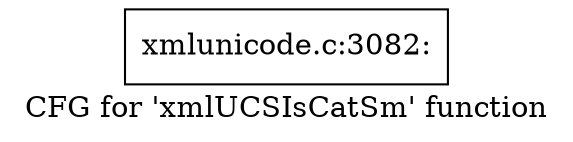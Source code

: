 digraph "CFG for 'xmlUCSIsCatSm' function" {
	label="CFG for 'xmlUCSIsCatSm' function";

	Node0x4ed4980 [shape=record,label="{xmlunicode.c:3082:}"];
}
